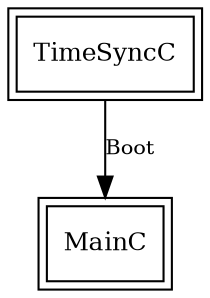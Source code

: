 digraph "DFTSPBroadcastAppC" {
  "TimeSyncC" [fontsize=12, shape=box,peripheries=2, URL="../chtml/TimeSyncC.html"];
  "MainC" [fontsize=12, shape=box,peripheries=2, URL="../chtml/tos.system.MainC.html"];
  "TimeSyncC" -> "MainC" [label="Boot", URL="../ihtml/tos.interfaces.Boot.html", fontsize=10];
}
